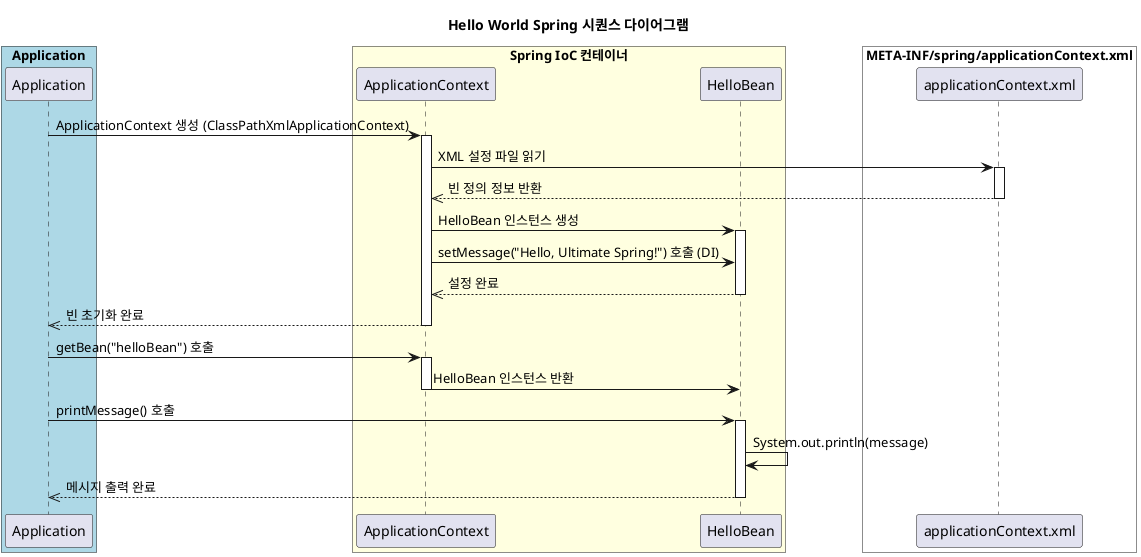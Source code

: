 @startuml
title Hello World Spring 시퀀스 다이어그램

box "Application" #LightBlue
participant Application
end box

box "Spring IoC 컨테이너" #LightYellow
participant ApplicationContext
participant HelloBean
end box

box "META-INF/spring/applicationContext.xml" #White
participant applicationContext.xml
end box

Application -> ApplicationContext: ApplicationContext 생성 (ClassPathXmlApplicationContext)
activate ApplicationContext

ApplicationContext -> applicationContext.xml: XML 설정 파일 읽기
activate applicationContext.xml
applicationContext.xml -->> ApplicationContext: 빈 정의 정보 반환
deactivate applicationContext.xml

ApplicationContext -> HelloBean: HelloBean 인스턴스 생성
activate HelloBean

ApplicationContext -> HelloBean: setMessage("Hello, Ultimate Spring!") 호출 (DI)
HelloBean -->> ApplicationContext: 설정 완료
deactivate HelloBean

ApplicationContext -->> Application: 빈 초기화 완료
deactivate ApplicationContext

Application -> ApplicationContext: getBean("helloBean") 호출
activate ApplicationContext
ApplicationContext -> HelloBean: HelloBean 인스턴스 반환
deactivate ApplicationContext

Application -> HelloBean: printMessage() 호출
activate HelloBean
HelloBean -> HelloBean: System.out.println(message)
HelloBean -->> Application: 메시지 출력 완료
deactivate HelloBean

@enduml